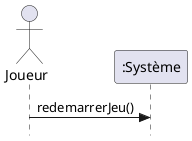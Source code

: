 @startuml
skinparam style strictuml
actor Joueur as J
participant ":Système" as S

J -> S : redemarrerJeu()
@enduml